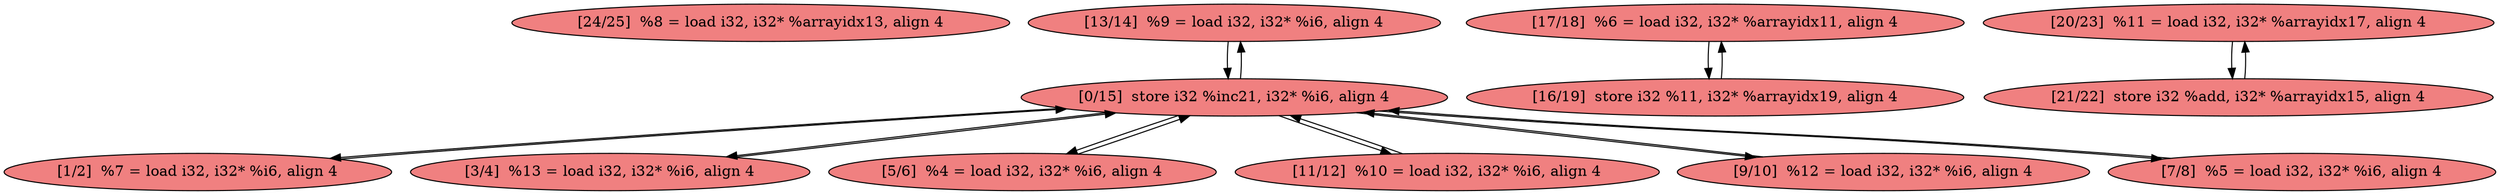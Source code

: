 
digraph G {


node153 [fillcolor=lightcoral,label="[24/25]  %8 = load i32, i32* %arrayidx13, align 4",shape=ellipse,style=filled ]
node154 [fillcolor=lightcoral,label="[13/14]  %9 = load i32, i32* %i6, align 4",shape=ellipse,style=filled ]
node152 [fillcolor=lightcoral,label="[17/18]  %6 = load i32, i32* %arrayidx11, align 4",shape=ellipse,style=filled ]
node151 [fillcolor=lightcoral,label="[1/2]  %7 = load i32, i32* %i6, align 4",shape=ellipse,style=filled ]
node150 [fillcolor=lightcoral,label="[3/4]  %13 = load i32, i32* %i6, align 4",shape=ellipse,style=filled ]
node149 [fillcolor=lightcoral,label="[5/6]  %4 = load i32, i32* %i6, align 4",shape=ellipse,style=filled ]
node143 [fillcolor=lightcoral,label="[16/19]  store i32 %11, i32* %arrayidx19, align 4",shape=ellipse,style=filled ]
node146 [fillcolor=lightcoral,label="[11/12]  %10 = load i32, i32* %i6, align 4",shape=ellipse,style=filled ]
node142 [fillcolor=lightcoral,label="[0/15]  store i32 %inc21, i32* %i6, align 4",shape=ellipse,style=filled ]
node144 [fillcolor=lightcoral,label="[9/10]  %12 = load i32, i32* %i6, align 4",shape=ellipse,style=filled ]
node148 [fillcolor=lightcoral,label="[7/8]  %5 = load i32, i32* %i6, align 4",shape=ellipse,style=filled ]
node145 [fillcolor=lightcoral,label="[20/23]  %11 = load i32, i32* %arrayidx17, align 4",shape=ellipse,style=filled ]
node147 [fillcolor=lightcoral,label="[21/22]  store i32 %add, i32* %arrayidx15, align 4",shape=ellipse,style=filled ]

node145->node147 [ ]
node149->node142 [ ]
node144->node142 [ ]
node150->node142 [ ]
node142->node150 [ ]
node142->node151 [ ]
node151->node142 [ ]
node142->node149 [ ]
node142->node154 [ ]
node142->node146 [ ]
node142->node144 [ ]
node147->node145 [ ]
node152->node143 [ ]
node146->node142 [ ]
node154->node142 [ ]
node142->node148 [ ]
node148->node142 [ ]
node143->node152 [ ]


}
